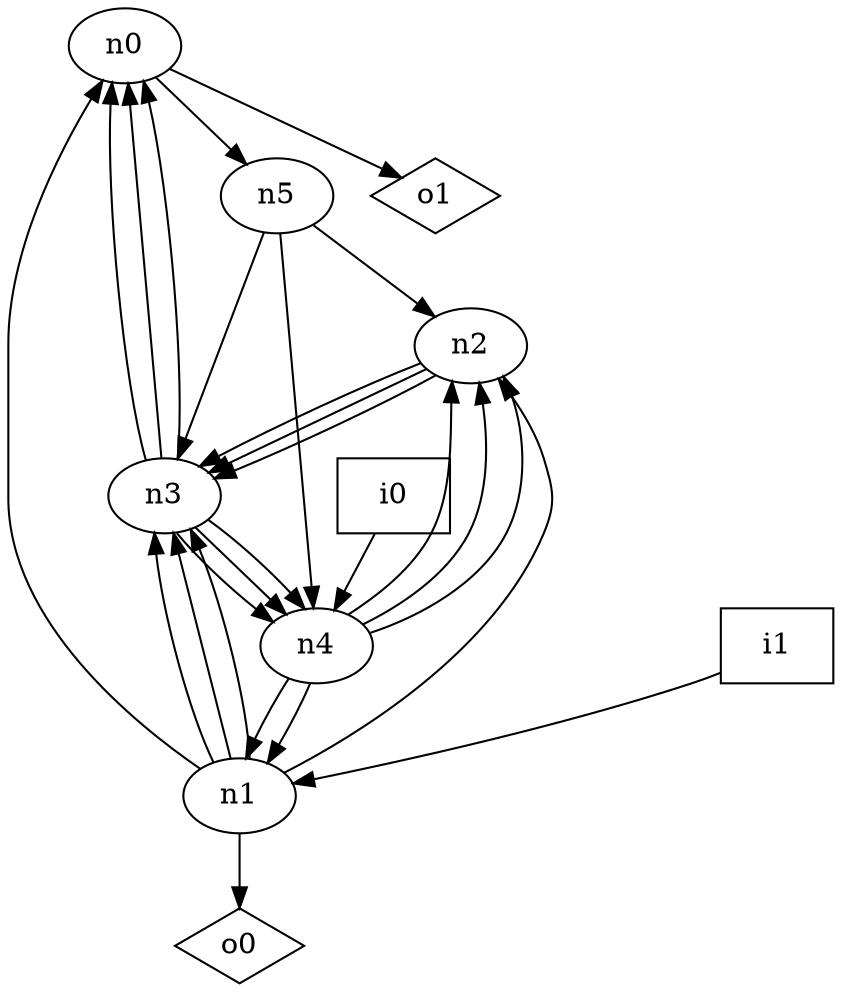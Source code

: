 digraph G {
n0 [label="n0"];
n1 [label="n1"];
n2 [label="n2"];
n3 [label="n3"];
n4 [label="n4"];
n5 [label="n5"];
n6 [label="i0",shape="box"];
n7 [label="i1",shape="box"];
n8 [label="o0",shape="diamond"];
n9 [label="o1",shape="diamond"];
n0 -> n5
n0 -> n9
n1 -> n0
n1 -> n2
n1 -> n3
n1 -> n3
n1 -> n3
n1 -> n8
n2 -> n3
n2 -> n3
n2 -> n3
n3 -> n0
n3 -> n0
n3 -> n0
n3 -> n4
n3 -> n4
n3 -> n4
n4 -> n1
n4 -> n1
n4 -> n2
n4 -> n2
n4 -> n2
n5 -> n2
n5 -> n3
n5 -> n4
n6 -> n4
n7 -> n1
}
